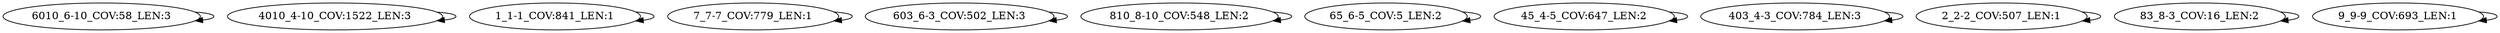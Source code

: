 digraph G {
    "6010_6-10_COV:58_LEN:3" -> "6010_6-10_COV:58_LEN:3";
    "4010_4-10_COV:1522_LEN:3" -> "4010_4-10_COV:1522_LEN:3";
    "1_1-1_COV:841_LEN:1" -> "1_1-1_COV:841_LEN:1";
    "7_7-7_COV:779_LEN:1" -> "7_7-7_COV:779_LEN:1";
    "603_6-3_COV:502_LEN:3" -> "603_6-3_COV:502_LEN:3";
    "810_8-10_COV:548_LEN:2" -> "810_8-10_COV:548_LEN:2";
    "65_6-5_COV:5_LEN:2" -> "65_6-5_COV:5_LEN:2";
    "45_4-5_COV:647_LEN:2" -> "45_4-5_COV:647_LEN:2";
    "403_4-3_COV:784_LEN:3" -> "403_4-3_COV:784_LEN:3";
    "2_2-2_COV:507_LEN:1" -> "2_2-2_COV:507_LEN:1";
    "83_8-3_COV:16_LEN:2" -> "83_8-3_COV:16_LEN:2";
    "9_9-9_COV:693_LEN:1" -> "9_9-9_COV:693_LEN:1";
}
